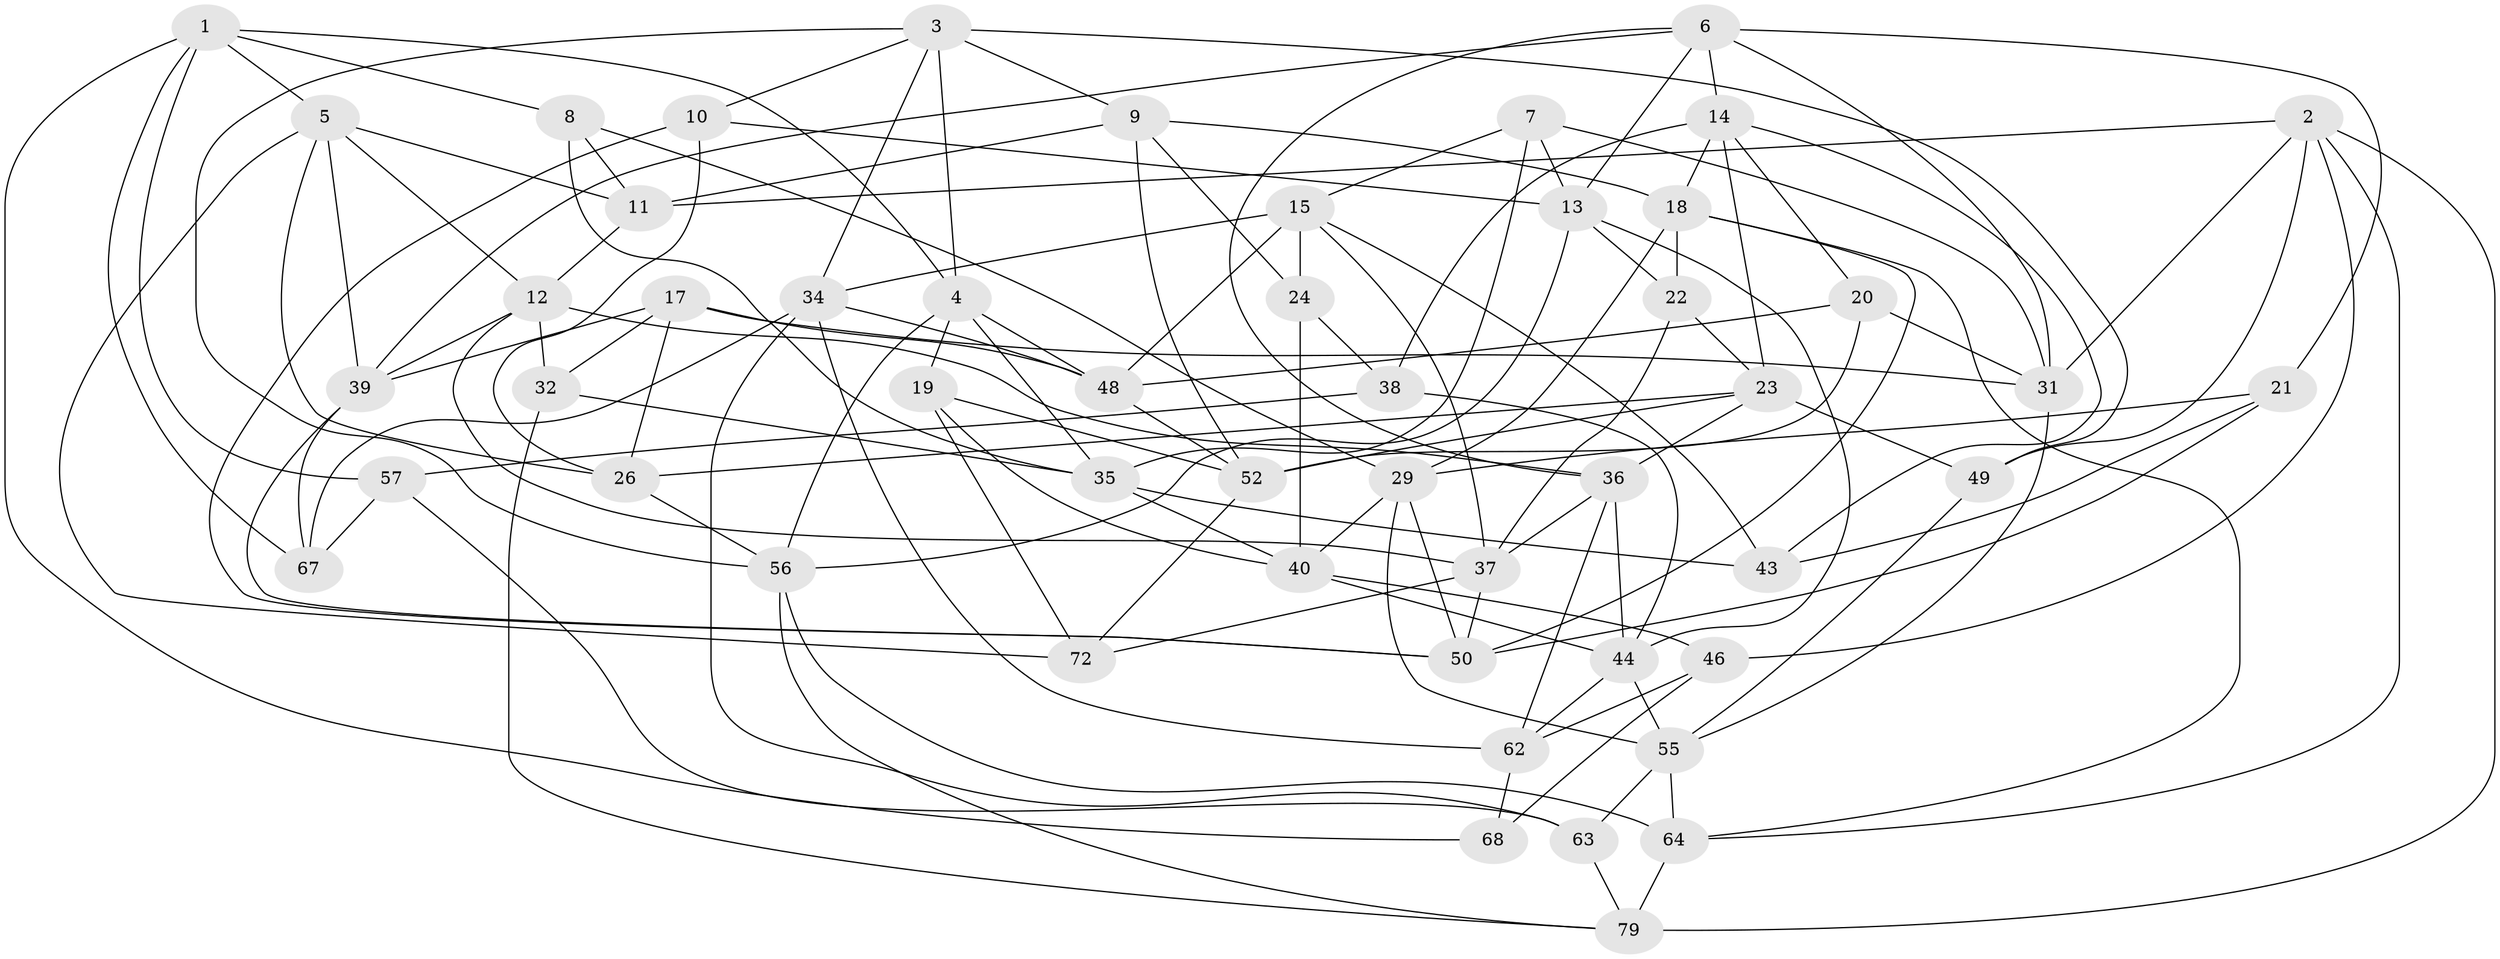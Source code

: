 // original degree distribution, {4: 1.0}
// Generated by graph-tools (version 1.1) at 2025/42/03/06/25 10:42:17]
// undirected, 51 vertices, 131 edges
graph export_dot {
graph [start="1"]
  node [color=gray90,style=filled];
  1 [super="+30"];
  2 [super="+82"];
  3 [super="+27"];
  4 [super="+41"];
  5 [super="+58"];
  6 [super="+33"];
  7;
  8;
  9 [super="+83"];
  10;
  11 [super="+65"];
  12 [super="+16"];
  13 [super="+28"];
  14 [super="+25"];
  15 [super="+66"];
  17 [super="+45"];
  18 [super="+53"];
  19;
  20;
  21;
  22;
  23 [super="+70"];
  24;
  26 [super="+61"];
  29 [super="+51"];
  31 [super="+42"];
  32;
  34 [super="+54"];
  35 [super="+74"];
  36 [super="+71"];
  37 [super="+59"];
  38;
  39 [super="+78"];
  40 [super="+47"];
  43;
  44 [super="+81"];
  46;
  48 [super="+77"];
  49;
  50 [super="+69"];
  52 [super="+73"];
  55 [super="+60"];
  56 [super="+75"];
  57;
  62 [super="+80"];
  63;
  64 [super="+76"];
  67;
  68;
  72;
  79 [super="+84"];
  1 -- 68;
  1 -- 57;
  1 -- 8;
  1 -- 67;
  1 -- 4;
  1 -- 5;
  2 -- 31;
  2 -- 11;
  2 -- 79;
  2 -- 49;
  2 -- 46;
  2 -- 64;
  3 -- 10;
  3 -- 49;
  3 -- 34;
  3 -- 56;
  3 -- 4;
  3 -- 9;
  4 -- 19;
  4 -- 48;
  4 -- 56;
  4 -- 35;
  5 -- 72;
  5 -- 12;
  5 -- 26;
  5 -- 11;
  5 -- 39;
  6 -- 36;
  6 -- 14;
  6 -- 39;
  6 -- 13;
  6 -- 21;
  6 -- 31;
  7 -- 35;
  7 -- 31;
  7 -- 15;
  7 -- 13;
  8 -- 11;
  8 -- 35;
  8 -- 29;
  9 -- 24;
  9 -- 11 [weight=2];
  9 -- 52;
  9 -- 18;
  10 -- 50;
  10 -- 26;
  10 -- 13;
  11 -- 12;
  12 -- 39;
  12 -- 32;
  12 -- 37;
  12 -- 36;
  13 -- 22;
  13 -- 56;
  13 -- 44;
  14 -- 20;
  14 -- 43;
  14 -- 38;
  14 -- 23;
  14 -- 18;
  15 -- 48;
  15 -- 24;
  15 -- 34;
  15 -- 43;
  15 -- 37;
  17 -- 32;
  17 -- 26 [weight=2];
  17 -- 31;
  17 -- 39;
  17 -- 48;
  18 -- 29;
  18 -- 22;
  18 -- 50;
  18 -- 64;
  19 -- 52;
  19 -- 40;
  19 -- 72;
  20 -- 52;
  20 -- 31;
  20 -- 48;
  21 -- 43;
  21 -- 50;
  21 -- 29;
  22 -- 37;
  22 -- 23;
  23 -- 36;
  23 -- 49;
  23 -- 52;
  23 -- 26;
  24 -- 38;
  24 -- 40;
  26 -- 56;
  29 -- 50;
  29 -- 55;
  29 -- 40;
  31 -- 55;
  32 -- 79;
  32 -- 35;
  34 -- 62;
  34 -- 67;
  34 -- 63;
  34 -- 48;
  35 -- 43;
  35 -- 40;
  36 -- 62;
  36 -- 37;
  36 -- 44;
  37 -- 72;
  37 -- 50;
  38 -- 57;
  38 -- 44;
  39 -- 50;
  39 -- 67;
  40 -- 46;
  40 -- 44;
  44 -- 62;
  44 -- 55;
  46 -- 68;
  46 -- 62;
  48 -- 52;
  49 -- 55;
  52 -- 72;
  55 -- 64;
  55 -- 63;
  56 -- 79;
  56 -- 64;
  57 -- 67;
  57 -- 63;
  62 -- 68 [weight=2];
  63 -- 79;
  64 -- 79 [weight=2];
}
